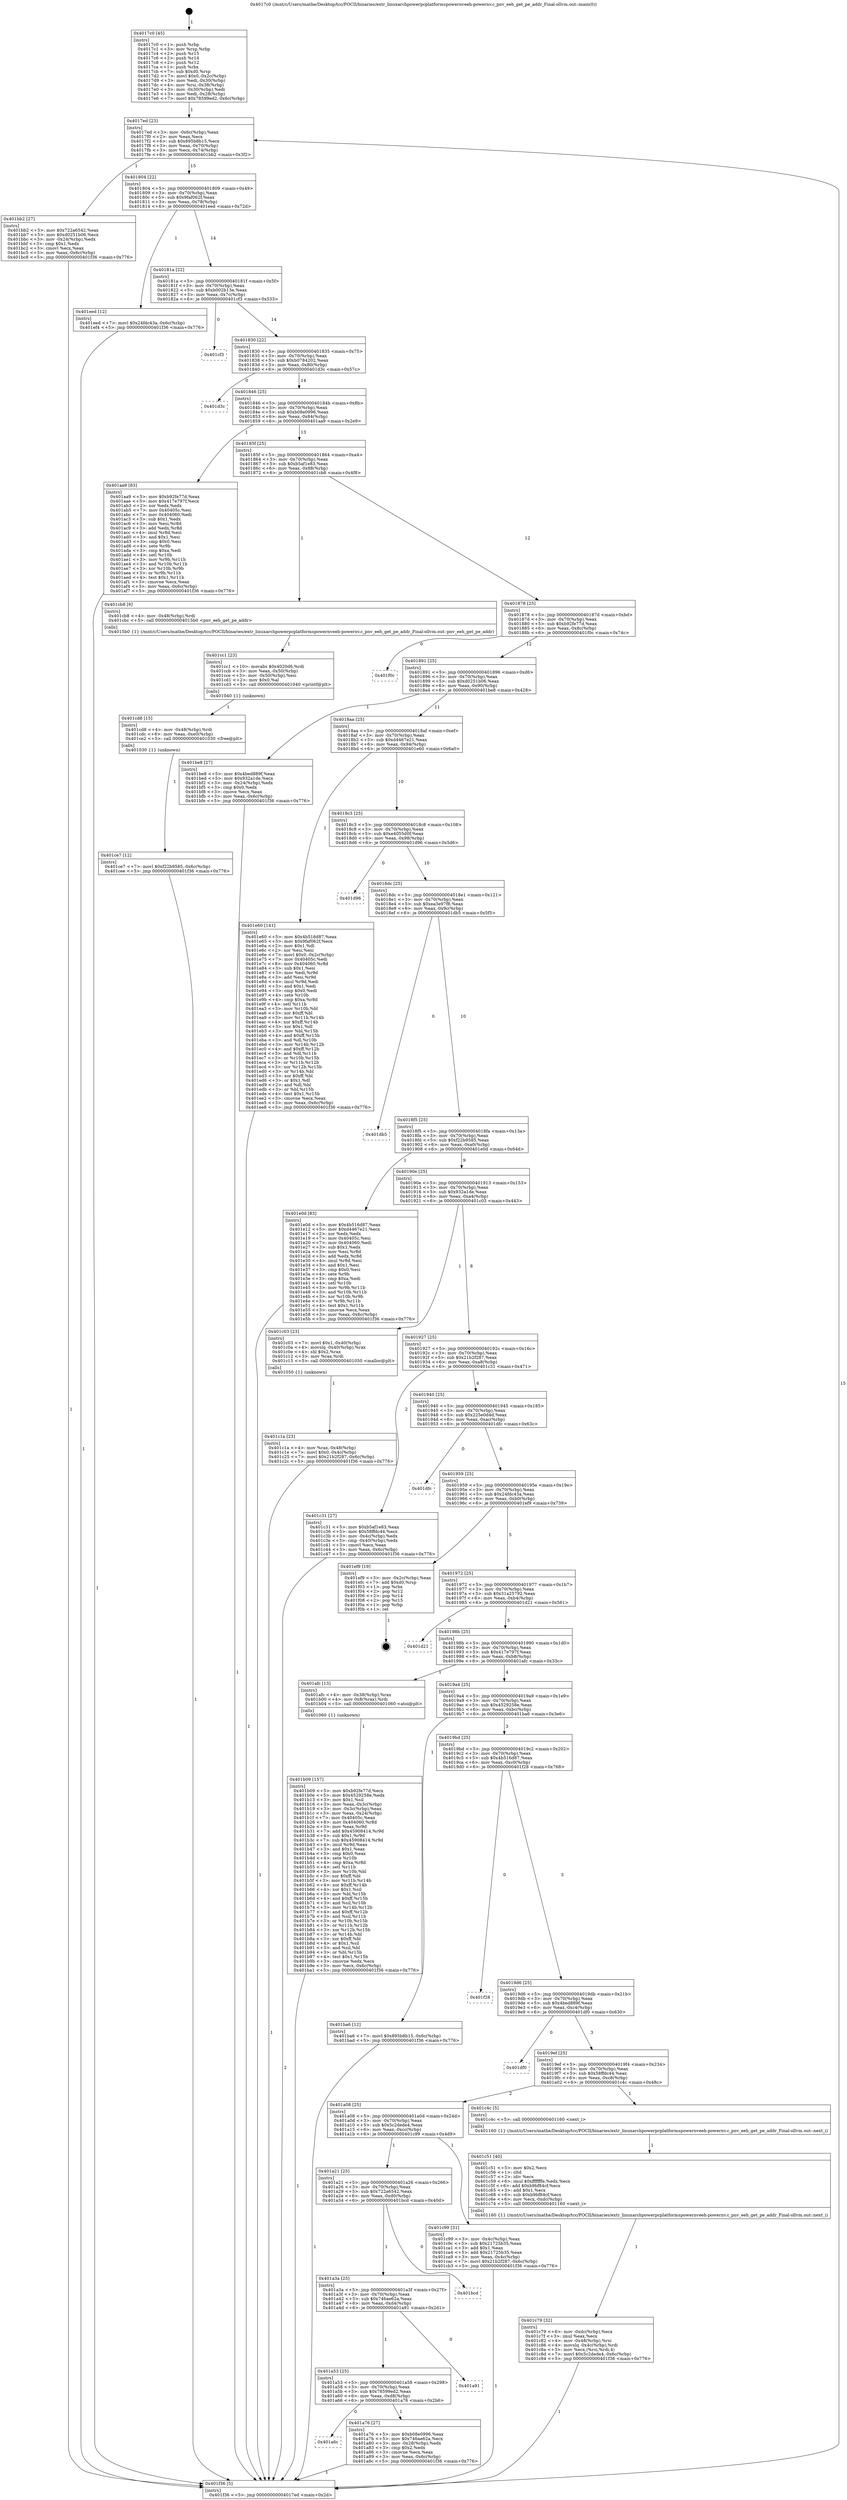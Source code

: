 digraph "0x4017c0" {
  label = "0x4017c0 (/mnt/c/Users/mathe/Desktop/tcc/POCII/binaries/extr_linuxarchpowerpcplatformspowernveeh-powernv.c_pnv_eeh_get_pe_addr_Final-ollvm.out::main(0))"
  labelloc = "t"
  node[shape=record]

  Entry [label="",width=0.3,height=0.3,shape=circle,fillcolor=black,style=filled]
  "0x4017ed" [label="{
     0x4017ed [23]\l
     | [instrs]\l
     &nbsp;&nbsp;0x4017ed \<+3\>: mov -0x6c(%rbp),%eax\l
     &nbsp;&nbsp;0x4017f0 \<+2\>: mov %eax,%ecx\l
     &nbsp;&nbsp;0x4017f2 \<+6\>: sub $0x895b8b15,%ecx\l
     &nbsp;&nbsp;0x4017f8 \<+3\>: mov %eax,-0x70(%rbp)\l
     &nbsp;&nbsp;0x4017fb \<+3\>: mov %ecx,-0x74(%rbp)\l
     &nbsp;&nbsp;0x4017fe \<+6\>: je 0000000000401bb2 \<main+0x3f2\>\l
  }"]
  "0x401bb2" [label="{
     0x401bb2 [27]\l
     | [instrs]\l
     &nbsp;&nbsp;0x401bb2 \<+5\>: mov $0x722a6542,%eax\l
     &nbsp;&nbsp;0x401bb7 \<+5\>: mov $0xd0251b06,%ecx\l
     &nbsp;&nbsp;0x401bbc \<+3\>: mov -0x24(%rbp),%edx\l
     &nbsp;&nbsp;0x401bbf \<+3\>: cmp $0x1,%edx\l
     &nbsp;&nbsp;0x401bc2 \<+3\>: cmovl %ecx,%eax\l
     &nbsp;&nbsp;0x401bc5 \<+3\>: mov %eax,-0x6c(%rbp)\l
     &nbsp;&nbsp;0x401bc8 \<+5\>: jmp 0000000000401f36 \<main+0x776\>\l
  }"]
  "0x401804" [label="{
     0x401804 [22]\l
     | [instrs]\l
     &nbsp;&nbsp;0x401804 \<+5\>: jmp 0000000000401809 \<main+0x49\>\l
     &nbsp;&nbsp;0x401809 \<+3\>: mov -0x70(%rbp),%eax\l
     &nbsp;&nbsp;0x40180c \<+5\>: sub $0x9faf062f,%eax\l
     &nbsp;&nbsp;0x401811 \<+3\>: mov %eax,-0x78(%rbp)\l
     &nbsp;&nbsp;0x401814 \<+6\>: je 0000000000401eed \<main+0x72d\>\l
  }"]
  Exit [label="",width=0.3,height=0.3,shape=circle,fillcolor=black,style=filled,peripheries=2]
  "0x401eed" [label="{
     0x401eed [12]\l
     | [instrs]\l
     &nbsp;&nbsp;0x401eed \<+7\>: movl $0x24fdc43a,-0x6c(%rbp)\l
     &nbsp;&nbsp;0x401ef4 \<+5\>: jmp 0000000000401f36 \<main+0x776\>\l
  }"]
  "0x40181a" [label="{
     0x40181a [22]\l
     | [instrs]\l
     &nbsp;&nbsp;0x40181a \<+5\>: jmp 000000000040181f \<main+0x5f\>\l
     &nbsp;&nbsp;0x40181f \<+3\>: mov -0x70(%rbp),%eax\l
     &nbsp;&nbsp;0x401822 \<+5\>: sub $0xb002b13e,%eax\l
     &nbsp;&nbsp;0x401827 \<+3\>: mov %eax,-0x7c(%rbp)\l
     &nbsp;&nbsp;0x40182a \<+6\>: je 0000000000401cf3 \<main+0x533\>\l
  }"]
  "0x401ce7" [label="{
     0x401ce7 [12]\l
     | [instrs]\l
     &nbsp;&nbsp;0x401ce7 \<+7\>: movl $0xf22b9585,-0x6c(%rbp)\l
     &nbsp;&nbsp;0x401cee \<+5\>: jmp 0000000000401f36 \<main+0x776\>\l
  }"]
  "0x401cf3" [label="{
     0x401cf3\l
  }", style=dashed]
  "0x401830" [label="{
     0x401830 [22]\l
     | [instrs]\l
     &nbsp;&nbsp;0x401830 \<+5\>: jmp 0000000000401835 \<main+0x75\>\l
     &nbsp;&nbsp;0x401835 \<+3\>: mov -0x70(%rbp),%eax\l
     &nbsp;&nbsp;0x401838 \<+5\>: sub $0xb0784202,%eax\l
     &nbsp;&nbsp;0x40183d \<+3\>: mov %eax,-0x80(%rbp)\l
     &nbsp;&nbsp;0x401840 \<+6\>: je 0000000000401d3c \<main+0x57c\>\l
  }"]
  "0x401cd8" [label="{
     0x401cd8 [15]\l
     | [instrs]\l
     &nbsp;&nbsp;0x401cd8 \<+4\>: mov -0x48(%rbp),%rdi\l
     &nbsp;&nbsp;0x401cdc \<+6\>: mov %eax,-0xe0(%rbp)\l
     &nbsp;&nbsp;0x401ce2 \<+5\>: call 0000000000401030 \<free@plt\>\l
     | [calls]\l
     &nbsp;&nbsp;0x401030 \{1\} (unknown)\l
  }"]
  "0x401d3c" [label="{
     0x401d3c\l
  }", style=dashed]
  "0x401846" [label="{
     0x401846 [25]\l
     | [instrs]\l
     &nbsp;&nbsp;0x401846 \<+5\>: jmp 000000000040184b \<main+0x8b\>\l
     &nbsp;&nbsp;0x40184b \<+3\>: mov -0x70(%rbp),%eax\l
     &nbsp;&nbsp;0x40184e \<+5\>: sub $0xb08e0996,%eax\l
     &nbsp;&nbsp;0x401853 \<+6\>: mov %eax,-0x84(%rbp)\l
     &nbsp;&nbsp;0x401859 \<+6\>: je 0000000000401aa9 \<main+0x2e9\>\l
  }"]
  "0x401cc1" [label="{
     0x401cc1 [23]\l
     | [instrs]\l
     &nbsp;&nbsp;0x401cc1 \<+10\>: movabs $0x4020d6,%rdi\l
     &nbsp;&nbsp;0x401ccb \<+3\>: mov %eax,-0x50(%rbp)\l
     &nbsp;&nbsp;0x401cce \<+3\>: mov -0x50(%rbp),%esi\l
     &nbsp;&nbsp;0x401cd1 \<+2\>: mov $0x0,%al\l
     &nbsp;&nbsp;0x401cd3 \<+5\>: call 0000000000401040 \<printf@plt\>\l
     | [calls]\l
     &nbsp;&nbsp;0x401040 \{1\} (unknown)\l
  }"]
  "0x401aa9" [label="{
     0x401aa9 [83]\l
     | [instrs]\l
     &nbsp;&nbsp;0x401aa9 \<+5\>: mov $0xb92fe77d,%eax\l
     &nbsp;&nbsp;0x401aae \<+5\>: mov $0x417e797f,%ecx\l
     &nbsp;&nbsp;0x401ab3 \<+2\>: xor %edx,%edx\l
     &nbsp;&nbsp;0x401ab5 \<+7\>: mov 0x40405c,%esi\l
     &nbsp;&nbsp;0x401abc \<+7\>: mov 0x404060,%edi\l
     &nbsp;&nbsp;0x401ac3 \<+3\>: sub $0x1,%edx\l
     &nbsp;&nbsp;0x401ac6 \<+3\>: mov %esi,%r8d\l
     &nbsp;&nbsp;0x401ac9 \<+3\>: add %edx,%r8d\l
     &nbsp;&nbsp;0x401acc \<+4\>: imul %r8d,%esi\l
     &nbsp;&nbsp;0x401ad0 \<+3\>: and $0x1,%esi\l
     &nbsp;&nbsp;0x401ad3 \<+3\>: cmp $0x0,%esi\l
     &nbsp;&nbsp;0x401ad6 \<+4\>: sete %r9b\l
     &nbsp;&nbsp;0x401ada \<+3\>: cmp $0xa,%edi\l
     &nbsp;&nbsp;0x401add \<+4\>: setl %r10b\l
     &nbsp;&nbsp;0x401ae1 \<+3\>: mov %r9b,%r11b\l
     &nbsp;&nbsp;0x401ae4 \<+3\>: and %r10b,%r11b\l
     &nbsp;&nbsp;0x401ae7 \<+3\>: xor %r10b,%r9b\l
     &nbsp;&nbsp;0x401aea \<+3\>: or %r9b,%r11b\l
     &nbsp;&nbsp;0x401aed \<+4\>: test $0x1,%r11b\l
     &nbsp;&nbsp;0x401af1 \<+3\>: cmovne %ecx,%eax\l
     &nbsp;&nbsp;0x401af4 \<+3\>: mov %eax,-0x6c(%rbp)\l
     &nbsp;&nbsp;0x401af7 \<+5\>: jmp 0000000000401f36 \<main+0x776\>\l
  }"]
  "0x40185f" [label="{
     0x40185f [25]\l
     | [instrs]\l
     &nbsp;&nbsp;0x40185f \<+5\>: jmp 0000000000401864 \<main+0xa4\>\l
     &nbsp;&nbsp;0x401864 \<+3\>: mov -0x70(%rbp),%eax\l
     &nbsp;&nbsp;0x401867 \<+5\>: sub $0xb5af1e83,%eax\l
     &nbsp;&nbsp;0x40186c \<+6\>: mov %eax,-0x88(%rbp)\l
     &nbsp;&nbsp;0x401872 \<+6\>: je 0000000000401cb8 \<main+0x4f8\>\l
  }"]
  "0x401c79" [label="{
     0x401c79 [32]\l
     | [instrs]\l
     &nbsp;&nbsp;0x401c79 \<+6\>: mov -0xdc(%rbp),%ecx\l
     &nbsp;&nbsp;0x401c7f \<+3\>: imul %eax,%ecx\l
     &nbsp;&nbsp;0x401c82 \<+4\>: mov -0x48(%rbp),%rsi\l
     &nbsp;&nbsp;0x401c86 \<+4\>: movslq -0x4c(%rbp),%rdi\l
     &nbsp;&nbsp;0x401c8a \<+3\>: mov %ecx,(%rsi,%rdi,4)\l
     &nbsp;&nbsp;0x401c8d \<+7\>: movl $0x5c2dede4,-0x6c(%rbp)\l
     &nbsp;&nbsp;0x401c94 \<+5\>: jmp 0000000000401f36 \<main+0x776\>\l
  }"]
  "0x401cb8" [label="{
     0x401cb8 [9]\l
     | [instrs]\l
     &nbsp;&nbsp;0x401cb8 \<+4\>: mov -0x48(%rbp),%rdi\l
     &nbsp;&nbsp;0x401cbc \<+5\>: call 00000000004015b0 \<pnv_eeh_get_pe_addr\>\l
     | [calls]\l
     &nbsp;&nbsp;0x4015b0 \{1\} (/mnt/c/Users/mathe/Desktop/tcc/POCII/binaries/extr_linuxarchpowerpcplatformspowernveeh-powernv.c_pnv_eeh_get_pe_addr_Final-ollvm.out::pnv_eeh_get_pe_addr)\l
  }"]
  "0x401878" [label="{
     0x401878 [25]\l
     | [instrs]\l
     &nbsp;&nbsp;0x401878 \<+5\>: jmp 000000000040187d \<main+0xbd\>\l
     &nbsp;&nbsp;0x40187d \<+3\>: mov -0x70(%rbp),%eax\l
     &nbsp;&nbsp;0x401880 \<+5\>: sub $0xb92fe77d,%eax\l
     &nbsp;&nbsp;0x401885 \<+6\>: mov %eax,-0x8c(%rbp)\l
     &nbsp;&nbsp;0x40188b \<+6\>: je 0000000000401f0c \<main+0x74c\>\l
  }"]
  "0x401c51" [label="{
     0x401c51 [40]\l
     | [instrs]\l
     &nbsp;&nbsp;0x401c51 \<+5\>: mov $0x2,%ecx\l
     &nbsp;&nbsp;0x401c56 \<+1\>: cltd\l
     &nbsp;&nbsp;0x401c57 \<+2\>: idiv %ecx\l
     &nbsp;&nbsp;0x401c59 \<+6\>: imul $0xfffffffe,%edx,%ecx\l
     &nbsp;&nbsp;0x401c5f \<+6\>: add $0xb9bf84cf,%ecx\l
     &nbsp;&nbsp;0x401c65 \<+3\>: add $0x1,%ecx\l
     &nbsp;&nbsp;0x401c68 \<+6\>: sub $0xb9bf84cf,%ecx\l
     &nbsp;&nbsp;0x401c6e \<+6\>: mov %ecx,-0xdc(%rbp)\l
     &nbsp;&nbsp;0x401c74 \<+5\>: call 0000000000401160 \<next_i\>\l
     | [calls]\l
     &nbsp;&nbsp;0x401160 \{1\} (/mnt/c/Users/mathe/Desktop/tcc/POCII/binaries/extr_linuxarchpowerpcplatformspowernveeh-powernv.c_pnv_eeh_get_pe_addr_Final-ollvm.out::next_i)\l
  }"]
  "0x401f0c" [label="{
     0x401f0c\l
  }", style=dashed]
  "0x401891" [label="{
     0x401891 [25]\l
     | [instrs]\l
     &nbsp;&nbsp;0x401891 \<+5\>: jmp 0000000000401896 \<main+0xd6\>\l
     &nbsp;&nbsp;0x401896 \<+3\>: mov -0x70(%rbp),%eax\l
     &nbsp;&nbsp;0x401899 \<+5\>: sub $0xd0251b06,%eax\l
     &nbsp;&nbsp;0x40189e \<+6\>: mov %eax,-0x90(%rbp)\l
     &nbsp;&nbsp;0x4018a4 \<+6\>: je 0000000000401be8 \<main+0x428\>\l
  }"]
  "0x401c1a" [label="{
     0x401c1a [23]\l
     | [instrs]\l
     &nbsp;&nbsp;0x401c1a \<+4\>: mov %rax,-0x48(%rbp)\l
     &nbsp;&nbsp;0x401c1e \<+7\>: movl $0x0,-0x4c(%rbp)\l
     &nbsp;&nbsp;0x401c25 \<+7\>: movl $0x21b2f287,-0x6c(%rbp)\l
     &nbsp;&nbsp;0x401c2c \<+5\>: jmp 0000000000401f36 \<main+0x776\>\l
  }"]
  "0x401be8" [label="{
     0x401be8 [27]\l
     | [instrs]\l
     &nbsp;&nbsp;0x401be8 \<+5\>: mov $0x4bed889f,%eax\l
     &nbsp;&nbsp;0x401bed \<+5\>: mov $0x932a1de,%ecx\l
     &nbsp;&nbsp;0x401bf2 \<+3\>: mov -0x24(%rbp),%edx\l
     &nbsp;&nbsp;0x401bf5 \<+3\>: cmp $0x0,%edx\l
     &nbsp;&nbsp;0x401bf8 \<+3\>: cmove %ecx,%eax\l
     &nbsp;&nbsp;0x401bfb \<+3\>: mov %eax,-0x6c(%rbp)\l
     &nbsp;&nbsp;0x401bfe \<+5\>: jmp 0000000000401f36 \<main+0x776\>\l
  }"]
  "0x4018aa" [label="{
     0x4018aa [25]\l
     | [instrs]\l
     &nbsp;&nbsp;0x4018aa \<+5\>: jmp 00000000004018af \<main+0xef\>\l
     &nbsp;&nbsp;0x4018af \<+3\>: mov -0x70(%rbp),%eax\l
     &nbsp;&nbsp;0x4018b2 \<+5\>: sub $0xd4467e21,%eax\l
     &nbsp;&nbsp;0x4018b7 \<+6\>: mov %eax,-0x94(%rbp)\l
     &nbsp;&nbsp;0x4018bd \<+6\>: je 0000000000401e60 \<main+0x6a0\>\l
  }"]
  "0x401b09" [label="{
     0x401b09 [157]\l
     | [instrs]\l
     &nbsp;&nbsp;0x401b09 \<+5\>: mov $0xb92fe77d,%ecx\l
     &nbsp;&nbsp;0x401b0e \<+5\>: mov $0x4529258e,%edx\l
     &nbsp;&nbsp;0x401b13 \<+3\>: mov $0x1,%sil\l
     &nbsp;&nbsp;0x401b16 \<+3\>: mov %eax,-0x3c(%rbp)\l
     &nbsp;&nbsp;0x401b19 \<+3\>: mov -0x3c(%rbp),%eax\l
     &nbsp;&nbsp;0x401b1c \<+3\>: mov %eax,-0x24(%rbp)\l
     &nbsp;&nbsp;0x401b1f \<+7\>: mov 0x40405c,%eax\l
     &nbsp;&nbsp;0x401b26 \<+8\>: mov 0x404060,%r8d\l
     &nbsp;&nbsp;0x401b2e \<+3\>: mov %eax,%r9d\l
     &nbsp;&nbsp;0x401b31 \<+7\>: add $0x45908414,%r9d\l
     &nbsp;&nbsp;0x401b38 \<+4\>: sub $0x1,%r9d\l
     &nbsp;&nbsp;0x401b3c \<+7\>: sub $0x45908414,%r9d\l
     &nbsp;&nbsp;0x401b43 \<+4\>: imul %r9d,%eax\l
     &nbsp;&nbsp;0x401b47 \<+3\>: and $0x1,%eax\l
     &nbsp;&nbsp;0x401b4a \<+3\>: cmp $0x0,%eax\l
     &nbsp;&nbsp;0x401b4d \<+4\>: sete %r10b\l
     &nbsp;&nbsp;0x401b51 \<+4\>: cmp $0xa,%r8d\l
     &nbsp;&nbsp;0x401b55 \<+4\>: setl %r11b\l
     &nbsp;&nbsp;0x401b59 \<+3\>: mov %r10b,%bl\l
     &nbsp;&nbsp;0x401b5c \<+3\>: xor $0xff,%bl\l
     &nbsp;&nbsp;0x401b5f \<+3\>: mov %r11b,%r14b\l
     &nbsp;&nbsp;0x401b62 \<+4\>: xor $0xff,%r14b\l
     &nbsp;&nbsp;0x401b66 \<+4\>: xor $0x1,%sil\l
     &nbsp;&nbsp;0x401b6a \<+3\>: mov %bl,%r15b\l
     &nbsp;&nbsp;0x401b6d \<+4\>: and $0xff,%r15b\l
     &nbsp;&nbsp;0x401b71 \<+3\>: and %sil,%r10b\l
     &nbsp;&nbsp;0x401b74 \<+3\>: mov %r14b,%r12b\l
     &nbsp;&nbsp;0x401b77 \<+4\>: and $0xff,%r12b\l
     &nbsp;&nbsp;0x401b7b \<+3\>: and %sil,%r11b\l
     &nbsp;&nbsp;0x401b7e \<+3\>: or %r10b,%r15b\l
     &nbsp;&nbsp;0x401b81 \<+3\>: or %r11b,%r12b\l
     &nbsp;&nbsp;0x401b84 \<+3\>: xor %r12b,%r15b\l
     &nbsp;&nbsp;0x401b87 \<+3\>: or %r14b,%bl\l
     &nbsp;&nbsp;0x401b8a \<+3\>: xor $0xff,%bl\l
     &nbsp;&nbsp;0x401b8d \<+4\>: or $0x1,%sil\l
     &nbsp;&nbsp;0x401b91 \<+3\>: and %sil,%bl\l
     &nbsp;&nbsp;0x401b94 \<+3\>: or %bl,%r15b\l
     &nbsp;&nbsp;0x401b97 \<+4\>: test $0x1,%r15b\l
     &nbsp;&nbsp;0x401b9b \<+3\>: cmovne %edx,%ecx\l
     &nbsp;&nbsp;0x401b9e \<+3\>: mov %ecx,-0x6c(%rbp)\l
     &nbsp;&nbsp;0x401ba1 \<+5\>: jmp 0000000000401f36 \<main+0x776\>\l
  }"]
  "0x401e60" [label="{
     0x401e60 [141]\l
     | [instrs]\l
     &nbsp;&nbsp;0x401e60 \<+5\>: mov $0x4b516d87,%eax\l
     &nbsp;&nbsp;0x401e65 \<+5\>: mov $0x9faf062f,%ecx\l
     &nbsp;&nbsp;0x401e6a \<+2\>: mov $0x1,%dl\l
     &nbsp;&nbsp;0x401e6c \<+2\>: xor %esi,%esi\l
     &nbsp;&nbsp;0x401e6e \<+7\>: movl $0x0,-0x2c(%rbp)\l
     &nbsp;&nbsp;0x401e75 \<+7\>: mov 0x40405c,%edi\l
     &nbsp;&nbsp;0x401e7c \<+8\>: mov 0x404060,%r8d\l
     &nbsp;&nbsp;0x401e84 \<+3\>: sub $0x1,%esi\l
     &nbsp;&nbsp;0x401e87 \<+3\>: mov %edi,%r9d\l
     &nbsp;&nbsp;0x401e8a \<+3\>: add %esi,%r9d\l
     &nbsp;&nbsp;0x401e8d \<+4\>: imul %r9d,%edi\l
     &nbsp;&nbsp;0x401e91 \<+3\>: and $0x1,%edi\l
     &nbsp;&nbsp;0x401e94 \<+3\>: cmp $0x0,%edi\l
     &nbsp;&nbsp;0x401e97 \<+4\>: sete %r10b\l
     &nbsp;&nbsp;0x401e9b \<+4\>: cmp $0xa,%r8d\l
     &nbsp;&nbsp;0x401e9f \<+4\>: setl %r11b\l
     &nbsp;&nbsp;0x401ea3 \<+3\>: mov %r10b,%bl\l
     &nbsp;&nbsp;0x401ea6 \<+3\>: xor $0xff,%bl\l
     &nbsp;&nbsp;0x401ea9 \<+3\>: mov %r11b,%r14b\l
     &nbsp;&nbsp;0x401eac \<+4\>: xor $0xff,%r14b\l
     &nbsp;&nbsp;0x401eb0 \<+3\>: xor $0x1,%dl\l
     &nbsp;&nbsp;0x401eb3 \<+3\>: mov %bl,%r15b\l
     &nbsp;&nbsp;0x401eb6 \<+4\>: and $0xff,%r15b\l
     &nbsp;&nbsp;0x401eba \<+3\>: and %dl,%r10b\l
     &nbsp;&nbsp;0x401ebd \<+3\>: mov %r14b,%r12b\l
     &nbsp;&nbsp;0x401ec0 \<+4\>: and $0xff,%r12b\l
     &nbsp;&nbsp;0x401ec4 \<+3\>: and %dl,%r11b\l
     &nbsp;&nbsp;0x401ec7 \<+3\>: or %r10b,%r15b\l
     &nbsp;&nbsp;0x401eca \<+3\>: or %r11b,%r12b\l
     &nbsp;&nbsp;0x401ecd \<+3\>: xor %r12b,%r15b\l
     &nbsp;&nbsp;0x401ed0 \<+3\>: or %r14b,%bl\l
     &nbsp;&nbsp;0x401ed3 \<+3\>: xor $0xff,%bl\l
     &nbsp;&nbsp;0x401ed6 \<+3\>: or $0x1,%dl\l
     &nbsp;&nbsp;0x401ed9 \<+2\>: and %dl,%bl\l
     &nbsp;&nbsp;0x401edb \<+3\>: or %bl,%r15b\l
     &nbsp;&nbsp;0x401ede \<+4\>: test $0x1,%r15b\l
     &nbsp;&nbsp;0x401ee2 \<+3\>: cmovne %ecx,%eax\l
     &nbsp;&nbsp;0x401ee5 \<+3\>: mov %eax,-0x6c(%rbp)\l
     &nbsp;&nbsp;0x401ee8 \<+5\>: jmp 0000000000401f36 \<main+0x776\>\l
  }"]
  "0x4018c3" [label="{
     0x4018c3 [25]\l
     | [instrs]\l
     &nbsp;&nbsp;0x4018c3 \<+5\>: jmp 00000000004018c8 \<main+0x108\>\l
     &nbsp;&nbsp;0x4018c8 \<+3\>: mov -0x70(%rbp),%eax\l
     &nbsp;&nbsp;0x4018cb \<+5\>: sub $0xe4055d0f,%eax\l
     &nbsp;&nbsp;0x4018d0 \<+6\>: mov %eax,-0x98(%rbp)\l
     &nbsp;&nbsp;0x4018d6 \<+6\>: je 0000000000401d96 \<main+0x5d6\>\l
  }"]
  "0x4017c0" [label="{
     0x4017c0 [45]\l
     | [instrs]\l
     &nbsp;&nbsp;0x4017c0 \<+1\>: push %rbp\l
     &nbsp;&nbsp;0x4017c1 \<+3\>: mov %rsp,%rbp\l
     &nbsp;&nbsp;0x4017c4 \<+2\>: push %r15\l
     &nbsp;&nbsp;0x4017c6 \<+2\>: push %r14\l
     &nbsp;&nbsp;0x4017c8 \<+2\>: push %r12\l
     &nbsp;&nbsp;0x4017ca \<+1\>: push %rbx\l
     &nbsp;&nbsp;0x4017cb \<+7\>: sub $0xd0,%rsp\l
     &nbsp;&nbsp;0x4017d2 \<+7\>: movl $0x0,-0x2c(%rbp)\l
     &nbsp;&nbsp;0x4017d9 \<+3\>: mov %edi,-0x30(%rbp)\l
     &nbsp;&nbsp;0x4017dc \<+4\>: mov %rsi,-0x38(%rbp)\l
     &nbsp;&nbsp;0x4017e0 \<+3\>: mov -0x30(%rbp),%edi\l
     &nbsp;&nbsp;0x4017e3 \<+3\>: mov %edi,-0x28(%rbp)\l
     &nbsp;&nbsp;0x4017e6 \<+7\>: movl $0x78599ed2,-0x6c(%rbp)\l
  }"]
  "0x401d96" [label="{
     0x401d96\l
  }", style=dashed]
  "0x4018dc" [label="{
     0x4018dc [25]\l
     | [instrs]\l
     &nbsp;&nbsp;0x4018dc \<+5\>: jmp 00000000004018e1 \<main+0x121\>\l
     &nbsp;&nbsp;0x4018e1 \<+3\>: mov -0x70(%rbp),%eax\l
     &nbsp;&nbsp;0x4018e4 \<+5\>: sub $0xea3e97f8,%eax\l
     &nbsp;&nbsp;0x4018e9 \<+6\>: mov %eax,-0x9c(%rbp)\l
     &nbsp;&nbsp;0x4018ef \<+6\>: je 0000000000401db5 \<main+0x5f5\>\l
  }"]
  "0x401f36" [label="{
     0x401f36 [5]\l
     | [instrs]\l
     &nbsp;&nbsp;0x401f36 \<+5\>: jmp 00000000004017ed \<main+0x2d\>\l
  }"]
  "0x401db5" [label="{
     0x401db5\l
  }", style=dashed]
  "0x4018f5" [label="{
     0x4018f5 [25]\l
     | [instrs]\l
     &nbsp;&nbsp;0x4018f5 \<+5\>: jmp 00000000004018fa \<main+0x13a\>\l
     &nbsp;&nbsp;0x4018fa \<+3\>: mov -0x70(%rbp),%eax\l
     &nbsp;&nbsp;0x4018fd \<+5\>: sub $0xf22b9585,%eax\l
     &nbsp;&nbsp;0x401902 \<+6\>: mov %eax,-0xa0(%rbp)\l
     &nbsp;&nbsp;0x401908 \<+6\>: je 0000000000401e0d \<main+0x64d\>\l
  }"]
  "0x401a6c" [label="{
     0x401a6c\l
  }", style=dashed]
  "0x401e0d" [label="{
     0x401e0d [83]\l
     | [instrs]\l
     &nbsp;&nbsp;0x401e0d \<+5\>: mov $0x4b516d87,%eax\l
     &nbsp;&nbsp;0x401e12 \<+5\>: mov $0xd4467e21,%ecx\l
     &nbsp;&nbsp;0x401e17 \<+2\>: xor %edx,%edx\l
     &nbsp;&nbsp;0x401e19 \<+7\>: mov 0x40405c,%esi\l
     &nbsp;&nbsp;0x401e20 \<+7\>: mov 0x404060,%edi\l
     &nbsp;&nbsp;0x401e27 \<+3\>: sub $0x1,%edx\l
     &nbsp;&nbsp;0x401e2a \<+3\>: mov %esi,%r8d\l
     &nbsp;&nbsp;0x401e2d \<+3\>: add %edx,%r8d\l
     &nbsp;&nbsp;0x401e30 \<+4\>: imul %r8d,%esi\l
     &nbsp;&nbsp;0x401e34 \<+3\>: and $0x1,%esi\l
     &nbsp;&nbsp;0x401e37 \<+3\>: cmp $0x0,%esi\l
     &nbsp;&nbsp;0x401e3a \<+4\>: sete %r9b\l
     &nbsp;&nbsp;0x401e3e \<+3\>: cmp $0xa,%edi\l
     &nbsp;&nbsp;0x401e41 \<+4\>: setl %r10b\l
     &nbsp;&nbsp;0x401e45 \<+3\>: mov %r9b,%r11b\l
     &nbsp;&nbsp;0x401e48 \<+3\>: and %r10b,%r11b\l
     &nbsp;&nbsp;0x401e4b \<+3\>: xor %r10b,%r9b\l
     &nbsp;&nbsp;0x401e4e \<+3\>: or %r9b,%r11b\l
     &nbsp;&nbsp;0x401e51 \<+4\>: test $0x1,%r11b\l
     &nbsp;&nbsp;0x401e55 \<+3\>: cmovne %ecx,%eax\l
     &nbsp;&nbsp;0x401e58 \<+3\>: mov %eax,-0x6c(%rbp)\l
     &nbsp;&nbsp;0x401e5b \<+5\>: jmp 0000000000401f36 \<main+0x776\>\l
  }"]
  "0x40190e" [label="{
     0x40190e [25]\l
     | [instrs]\l
     &nbsp;&nbsp;0x40190e \<+5\>: jmp 0000000000401913 \<main+0x153\>\l
     &nbsp;&nbsp;0x401913 \<+3\>: mov -0x70(%rbp),%eax\l
     &nbsp;&nbsp;0x401916 \<+5\>: sub $0x932a1de,%eax\l
     &nbsp;&nbsp;0x40191b \<+6\>: mov %eax,-0xa4(%rbp)\l
     &nbsp;&nbsp;0x401921 \<+6\>: je 0000000000401c03 \<main+0x443\>\l
  }"]
  "0x401a76" [label="{
     0x401a76 [27]\l
     | [instrs]\l
     &nbsp;&nbsp;0x401a76 \<+5\>: mov $0xb08e0996,%eax\l
     &nbsp;&nbsp;0x401a7b \<+5\>: mov $0x746ae62a,%ecx\l
     &nbsp;&nbsp;0x401a80 \<+3\>: mov -0x28(%rbp),%edx\l
     &nbsp;&nbsp;0x401a83 \<+3\>: cmp $0x2,%edx\l
     &nbsp;&nbsp;0x401a86 \<+3\>: cmovne %ecx,%eax\l
     &nbsp;&nbsp;0x401a89 \<+3\>: mov %eax,-0x6c(%rbp)\l
     &nbsp;&nbsp;0x401a8c \<+5\>: jmp 0000000000401f36 \<main+0x776\>\l
  }"]
  "0x401c03" [label="{
     0x401c03 [23]\l
     | [instrs]\l
     &nbsp;&nbsp;0x401c03 \<+7\>: movl $0x1,-0x40(%rbp)\l
     &nbsp;&nbsp;0x401c0a \<+4\>: movslq -0x40(%rbp),%rax\l
     &nbsp;&nbsp;0x401c0e \<+4\>: shl $0x2,%rax\l
     &nbsp;&nbsp;0x401c12 \<+3\>: mov %rax,%rdi\l
     &nbsp;&nbsp;0x401c15 \<+5\>: call 0000000000401050 \<malloc@plt\>\l
     | [calls]\l
     &nbsp;&nbsp;0x401050 \{1\} (unknown)\l
  }"]
  "0x401927" [label="{
     0x401927 [25]\l
     | [instrs]\l
     &nbsp;&nbsp;0x401927 \<+5\>: jmp 000000000040192c \<main+0x16c\>\l
     &nbsp;&nbsp;0x40192c \<+3\>: mov -0x70(%rbp),%eax\l
     &nbsp;&nbsp;0x40192f \<+5\>: sub $0x21b2f287,%eax\l
     &nbsp;&nbsp;0x401934 \<+6\>: mov %eax,-0xa8(%rbp)\l
     &nbsp;&nbsp;0x40193a \<+6\>: je 0000000000401c31 \<main+0x471\>\l
  }"]
  "0x401a53" [label="{
     0x401a53 [25]\l
     | [instrs]\l
     &nbsp;&nbsp;0x401a53 \<+5\>: jmp 0000000000401a58 \<main+0x298\>\l
     &nbsp;&nbsp;0x401a58 \<+3\>: mov -0x70(%rbp),%eax\l
     &nbsp;&nbsp;0x401a5b \<+5\>: sub $0x78599ed2,%eax\l
     &nbsp;&nbsp;0x401a60 \<+6\>: mov %eax,-0xd8(%rbp)\l
     &nbsp;&nbsp;0x401a66 \<+6\>: je 0000000000401a76 \<main+0x2b6\>\l
  }"]
  "0x401c31" [label="{
     0x401c31 [27]\l
     | [instrs]\l
     &nbsp;&nbsp;0x401c31 \<+5\>: mov $0xb5af1e83,%eax\l
     &nbsp;&nbsp;0x401c36 \<+5\>: mov $0x58ffdc44,%ecx\l
     &nbsp;&nbsp;0x401c3b \<+3\>: mov -0x4c(%rbp),%edx\l
     &nbsp;&nbsp;0x401c3e \<+3\>: cmp -0x40(%rbp),%edx\l
     &nbsp;&nbsp;0x401c41 \<+3\>: cmovl %ecx,%eax\l
     &nbsp;&nbsp;0x401c44 \<+3\>: mov %eax,-0x6c(%rbp)\l
     &nbsp;&nbsp;0x401c47 \<+5\>: jmp 0000000000401f36 \<main+0x776\>\l
  }"]
  "0x401940" [label="{
     0x401940 [25]\l
     | [instrs]\l
     &nbsp;&nbsp;0x401940 \<+5\>: jmp 0000000000401945 \<main+0x185\>\l
     &nbsp;&nbsp;0x401945 \<+3\>: mov -0x70(%rbp),%eax\l
     &nbsp;&nbsp;0x401948 \<+5\>: sub $0x225e0d4d,%eax\l
     &nbsp;&nbsp;0x40194d \<+6\>: mov %eax,-0xac(%rbp)\l
     &nbsp;&nbsp;0x401953 \<+6\>: je 0000000000401dfc \<main+0x63c\>\l
  }"]
  "0x401a91" [label="{
     0x401a91\l
  }", style=dashed]
  "0x401dfc" [label="{
     0x401dfc\l
  }", style=dashed]
  "0x401959" [label="{
     0x401959 [25]\l
     | [instrs]\l
     &nbsp;&nbsp;0x401959 \<+5\>: jmp 000000000040195e \<main+0x19e\>\l
     &nbsp;&nbsp;0x40195e \<+3\>: mov -0x70(%rbp),%eax\l
     &nbsp;&nbsp;0x401961 \<+5\>: sub $0x24fdc43a,%eax\l
     &nbsp;&nbsp;0x401966 \<+6\>: mov %eax,-0xb0(%rbp)\l
     &nbsp;&nbsp;0x40196c \<+6\>: je 0000000000401ef9 \<main+0x739\>\l
  }"]
  "0x401a3a" [label="{
     0x401a3a [25]\l
     | [instrs]\l
     &nbsp;&nbsp;0x401a3a \<+5\>: jmp 0000000000401a3f \<main+0x27f\>\l
     &nbsp;&nbsp;0x401a3f \<+3\>: mov -0x70(%rbp),%eax\l
     &nbsp;&nbsp;0x401a42 \<+5\>: sub $0x746ae62a,%eax\l
     &nbsp;&nbsp;0x401a47 \<+6\>: mov %eax,-0xd4(%rbp)\l
     &nbsp;&nbsp;0x401a4d \<+6\>: je 0000000000401a91 \<main+0x2d1\>\l
  }"]
  "0x401ef9" [label="{
     0x401ef9 [19]\l
     | [instrs]\l
     &nbsp;&nbsp;0x401ef9 \<+3\>: mov -0x2c(%rbp),%eax\l
     &nbsp;&nbsp;0x401efc \<+7\>: add $0xd0,%rsp\l
     &nbsp;&nbsp;0x401f03 \<+1\>: pop %rbx\l
     &nbsp;&nbsp;0x401f04 \<+2\>: pop %r12\l
     &nbsp;&nbsp;0x401f06 \<+2\>: pop %r14\l
     &nbsp;&nbsp;0x401f08 \<+2\>: pop %r15\l
     &nbsp;&nbsp;0x401f0a \<+1\>: pop %rbp\l
     &nbsp;&nbsp;0x401f0b \<+1\>: ret\l
  }"]
  "0x401972" [label="{
     0x401972 [25]\l
     | [instrs]\l
     &nbsp;&nbsp;0x401972 \<+5\>: jmp 0000000000401977 \<main+0x1b7\>\l
     &nbsp;&nbsp;0x401977 \<+3\>: mov -0x70(%rbp),%eax\l
     &nbsp;&nbsp;0x40197a \<+5\>: sub $0x31a25792,%eax\l
     &nbsp;&nbsp;0x40197f \<+6\>: mov %eax,-0xb4(%rbp)\l
     &nbsp;&nbsp;0x401985 \<+6\>: je 0000000000401d21 \<main+0x561\>\l
  }"]
  "0x401bcd" [label="{
     0x401bcd\l
  }", style=dashed]
  "0x401d21" [label="{
     0x401d21\l
  }", style=dashed]
  "0x40198b" [label="{
     0x40198b [25]\l
     | [instrs]\l
     &nbsp;&nbsp;0x40198b \<+5\>: jmp 0000000000401990 \<main+0x1d0\>\l
     &nbsp;&nbsp;0x401990 \<+3\>: mov -0x70(%rbp),%eax\l
     &nbsp;&nbsp;0x401993 \<+5\>: sub $0x417e797f,%eax\l
     &nbsp;&nbsp;0x401998 \<+6\>: mov %eax,-0xb8(%rbp)\l
     &nbsp;&nbsp;0x40199e \<+6\>: je 0000000000401afc \<main+0x33c\>\l
  }"]
  "0x401a21" [label="{
     0x401a21 [25]\l
     | [instrs]\l
     &nbsp;&nbsp;0x401a21 \<+5\>: jmp 0000000000401a26 \<main+0x266\>\l
     &nbsp;&nbsp;0x401a26 \<+3\>: mov -0x70(%rbp),%eax\l
     &nbsp;&nbsp;0x401a29 \<+5\>: sub $0x722a6542,%eax\l
     &nbsp;&nbsp;0x401a2e \<+6\>: mov %eax,-0xd0(%rbp)\l
     &nbsp;&nbsp;0x401a34 \<+6\>: je 0000000000401bcd \<main+0x40d\>\l
  }"]
  "0x401afc" [label="{
     0x401afc [13]\l
     | [instrs]\l
     &nbsp;&nbsp;0x401afc \<+4\>: mov -0x38(%rbp),%rax\l
     &nbsp;&nbsp;0x401b00 \<+4\>: mov 0x8(%rax),%rdi\l
     &nbsp;&nbsp;0x401b04 \<+5\>: call 0000000000401060 \<atoi@plt\>\l
     | [calls]\l
     &nbsp;&nbsp;0x401060 \{1\} (unknown)\l
  }"]
  "0x4019a4" [label="{
     0x4019a4 [25]\l
     | [instrs]\l
     &nbsp;&nbsp;0x4019a4 \<+5\>: jmp 00000000004019a9 \<main+0x1e9\>\l
     &nbsp;&nbsp;0x4019a9 \<+3\>: mov -0x70(%rbp),%eax\l
     &nbsp;&nbsp;0x4019ac \<+5\>: sub $0x4529258e,%eax\l
     &nbsp;&nbsp;0x4019b1 \<+6\>: mov %eax,-0xbc(%rbp)\l
     &nbsp;&nbsp;0x4019b7 \<+6\>: je 0000000000401ba6 \<main+0x3e6\>\l
  }"]
  "0x401c99" [label="{
     0x401c99 [31]\l
     | [instrs]\l
     &nbsp;&nbsp;0x401c99 \<+3\>: mov -0x4c(%rbp),%eax\l
     &nbsp;&nbsp;0x401c9c \<+5\>: sub $0x21725b35,%eax\l
     &nbsp;&nbsp;0x401ca1 \<+3\>: add $0x1,%eax\l
     &nbsp;&nbsp;0x401ca4 \<+5\>: add $0x21725b35,%eax\l
     &nbsp;&nbsp;0x401ca9 \<+3\>: mov %eax,-0x4c(%rbp)\l
     &nbsp;&nbsp;0x401cac \<+7\>: movl $0x21b2f287,-0x6c(%rbp)\l
     &nbsp;&nbsp;0x401cb3 \<+5\>: jmp 0000000000401f36 \<main+0x776\>\l
  }"]
  "0x401ba6" [label="{
     0x401ba6 [12]\l
     | [instrs]\l
     &nbsp;&nbsp;0x401ba6 \<+7\>: movl $0x895b8b15,-0x6c(%rbp)\l
     &nbsp;&nbsp;0x401bad \<+5\>: jmp 0000000000401f36 \<main+0x776\>\l
  }"]
  "0x4019bd" [label="{
     0x4019bd [25]\l
     | [instrs]\l
     &nbsp;&nbsp;0x4019bd \<+5\>: jmp 00000000004019c2 \<main+0x202\>\l
     &nbsp;&nbsp;0x4019c2 \<+3\>: mov -0x70(%rbp),%eax\l
     &nbsp;&nbsp;0x4019c5 \<+5\>: sub $0x4b516d87,%eax\l
     &nbsp;&nbsp;0x4019ca \<+6\>: mov %eax,-0xc0(%rbp)\l
     &nbsp;&nbsp;0x4019d0 \<+6\>: je 0000000000401f28 \<main+0x768\>\l
  }"]
  "0x401a08" [label="{
     0x401a08 [25]\l
     | [instrs]\l
     &nbsp;&nbsp;0x401a08 \<+5\>: jmp 0000000000401a0d \<main+0x24d\>\l
     &nbsp;&nbsp;0x401a0d \<+3\>: mov -0x70(%rbp),%eax\l
     &nbsp;&nbsp;0x401a10 \<+5\>: sub $0x5c2dede4,%eax\l
     &nbsp;&nbsp;0x401a15 \<+6\>: mov %eax,-0xcc(%rbp)\l
     &nbsp;&nbsp;0x401a1b \<+6\>: je 0000000000401c99 \<main+0x4d9\>\l
  }"]
  "0x401f28" [label="{
     0x401f28\l
  }", style=dashed]
  "0x4019d6" [label="{
     0x4019d6 [25]\l
     | [instrs]\l
     &nbsp;&nbsp;0x4019d6 \<+5\>: jmp 00000000004019db \<main+0x21b\>\l
     &nbsp;&nbsp;0x4019db \<+3\>: mov -0x70(%rbp),%eax\l
     &nbsp;&nbsp;0x4019de \<+5\>: sub $0x4bed889f,%eax\l
     &nbsp;&nbsp;0x4019e3 \<+6\>: mov %eax,-0xc4(%rbp)\l
     &nbsp;&nbsp;0x4019e9 \<+6\>: je 0000000000401df0 \<main+0x630\>\l
  }"]
  "0x401c4c" [label="{
     0x401c4c [5]\l
     | [instrs]\l
     &nbsp;&nbsp;0x401c4c \<+5\>: call 0000000000401160 \<next_i\>\l
     | [calls]\l
     &nbsp;&nbsp;0x401160 \{1\} (/mnt/c/Users/mathe/Desktop/tcc/POCII/binaries/extr_linuxarchpowerpcplatformspowernveeh-powernv.c_pnv_eeh_get_pe_addr_Final-ollvm.out::next_i)\l
  }"]
  "0x401df0" [label="{
     0x401df0\l
  }", style=dashed]
  "0x4019ef" [label="{
     0x4019ef [25]\l
     | [instrs]\l
     &nbsp;&nbsp;0x4019ef \<+5\>: jmp 00000000004019f4 \<main+0x234\>\l
     &nbsp;&nbsp;0x4019f4 \<+3\>: mov -0x70(%rbp),%eax\l
     &nbsp;&nbsp;0x4019f7 \<+5\>: sub $0x58ffdc44,%eax\l
     &nbsp;&nbsp;0x4019fc \<+6\>: mov %eax,-0xc8(%rbp)\l
     &nbsp;&nbsp;0x401a02 \<+6\>: je 0000000000401c4c \<main+0x48c\>\l
  }"]
  Entry -> "0x4017c0" [label=" 1"]
  "0x4017ed" -> "0x401bb2" [label=" 1"]
  "0x4017ed" -> "0x401804" [label=" 15"]
  "0x401ef9" -> Exit [label=" 1"]
  "0x401804" -> "0x401eed" [label=" 1"]
  "0x401804" -> "0x40181a" [label=" 14"]
  "0x401eed" -> "0x401f36" [label=" 1"]
  "0x40181a" -> "0x401cf3" [label=" 0"]
  "0x40181a" -> "0x401830" [label=" 14"]
  "0x401e60" -> "0x401f36" [label=" 1"]
  "0x401830" -> "0x401d3c" [label=" 0"]
  "0x401830" -> "0x401846" [label=" 14"]
  "0x401e0d" -> "0x401f36" [label=" 1"]
  "0x401846" -> "0x401aa9" [label=" 1"]
  "0x401846" -> "0x40185f" [label=" 13"]
  "0x401ce7" -> "0x401f36" [label=" 1"]
  "0x40185f" -> "0x401cb8" [label=" 1"]
  "0x40185f" -> "0x401878" [label=" 12"]
  "0x401cd8" -> "0x401ce7" [label=" 1"]
  "0x401878" -> "0x401f0c" [label=" 0"]
  "0x401878" -> "0x401891" [label=" 12"]
  "0x401cc1" -> "0x401cd8" [label=" 1"]
  "0x401891" -> "0x401be8" [label=" 1"]
  "0x401891" -> "0x4018aa" [label=" 11"]
  "0x401cb8" -> "0x401cc1" [label=" 1"]
  "0x4018aa" -> "0x401e60" [label=" 1"]
  "0x4018aa" -> "0x4018c3" [label=" 10"]
  "0x401c99" -> "0x401f36" [label=" 1"]
  "0x4018c3" -> "0x401d96" [label=" 0"]
  "0x4018c3" -> "0x4018dc" [label=" 10"]
  "0x401c79" -> "0x401f36" [label=" 1"]
  "0x4018dc" -> "0x401db5" [label=" 0"]
  "0x4018dc" -> "0x4018f5" [label=" 10"]
  "0x401c51" -> "0x401c79" [label=" 1"]
  "0x4018f5" -> "0x401e0d" [label=" 1"]
  "0x4018f5" -> "0x40190e" [label=" 9"]
  "0x401c4c" -> "0x401c51" [label=" 1"]
  "0x40190e" -> "0x401c03" [label=" 1"]
  "0x40190e" -> "0x401927" [label=" 8"]
  "0x401c31" -> "0x401f36" [label=" 2"]
  "0x401927" -> "0x401c31" [label=" 2"]
  "0x401927" -> "0x401940" [label=" 6"]
  "0x401c03" -> "0x401c1a" [label=" 1"]
  "0x401940" -> "0x401dfc" [label=" 0"]
  "0x401940" -> "0x401959" [label=" 6"]
  "0x401be8" -> "0x401f36" [label=" 1"]
  "0x401959" -> "0x401ef9" [label=" 1"]
  "0x401959" -> "0x401972" [label=" 5"]
  "0x401ba6" -> "0x401f36" [label=" 1"]
  "0x401972" -> "0x401d21" [label=" 0"]
  "0x401972" -> "0x40198b" [label=" 5"]
  "0x401b09" -> "0x401f36" [label=" 1"]
  "0x40198b" -> "0x401afc" [label=" 1"]
  "0x40198b" -> "0x4019a4" [label=" 4"]
  "0x401aa9" -> "0x401f36" [label=" 1"]
  "0x4019a4" -> "0x401ba6" [label=" 1"]
  "0x4019a4" -> "0x4019bd" [label=" 3"]
  "0x401f36" -> "0x4017ed" [label=" 15"]
  "0x4019bd" -> "0x401f28" [label=" 0"]
  "0x4019bd" -> "0x4019d6" [label=" 3"]
  "0x401a76" -> "0x401f36" [label=" 1"]
  "0x4019d6" -> "0x401df0" [label=" 0"]
  "0x4019d6" -> "0x4019ef" [label=" 3"]
  "0x401a53" -> "0x401a6c" [label=" 0"]
  "0x4019ef" -> "0x401c4c" [label=" 1"]
  "0x4019ef" -> "0x401a08" [label=" 2"]
  "0x4017c0" -> "0x4017ed" [label=" 1"]
  "0x401a08" -> "0x401c99" [label=" 1"]
  "0x401a08" -> "0x401a21" [label=" 1"]
  "0x401afc" -> "0x401b09" [label=" 1"]
  "0x401a21" -> "0x401bcd" [label=" 0"]
  "0x401a21" -> "0x401a3a" [label=" 1"]
  "0x401bb2" -> "0x401f36" [label=" 1"]
  "0x401a3a" -> "0x401a91" [label=" 0"]
  "0x401a3a" -> "0x401a53" [label=" 1"]
  "0x401c1a" -> "0x401f36" [label=" 1"]
  "0x401a53" -> "0x401a76" [label=" 1"]
}
